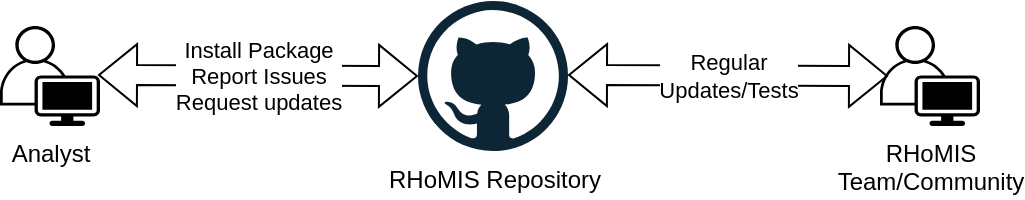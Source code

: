 <mxfile version="20.8.4" type="device"><diagram id="c8umstBSkmTVv9XXJZlf" name="Page-1"><mxGraphModel dx="1026" dy="575" grid="1" gridSize="10" guides="1" tooltips="1" connect="1" arrows="1" fold="1" page="1" pageScale="1" pageWidth="827" pageHeight="1169" math="0" shadow="0"><root><mxCell id="0"/><mxCell id="1" parent="0"/><mxCell id="X-ro47D6k55-y7gZVoog-1" value="Analyst" style="points=[[0.35,0,0],[0.98,0.51,0],[1,0.71,0],[0.67,1,0],[0,0.795,0],[0,0.65,0]];verticalLabelPosition=bottom;sketch=0;html=1;verticalAlign=top;aspect=fixed;align=center;pointerEvents=1;shape=mxgraph.cisco19.user;fillColor=#000000;strokeColor=none;gradientColor=none;" vertex="1" parent="1"><mxGeometry x="130" y="240" width="50" height="50" as="geometry"/></mxCell><mxCell id="X-ro47D6k55-y7gZVoog-2" value="RHoMIS Repository" style="dashed=0;outlineConnect=0;html=1;align=center;labelPosition=center;verticalLabelPosition=bottom;verticalAlign=top;shape=mxgraph.weblogos.github;fillColor=#000000;gradientColor=none;" vertex="1" parent="1"><mxGeometry x="339" y="227.5" width="75" height="75" as="geometry"/></mxCell><mxCell id="X-ro47D6k55-y7gZVoog-3" value="RHoMIS &lt;br&gt;Team/Community" style="points=[[0.35,0,0],[0.98,0.51,0],[1,0.71,0],[0.67,1,0],[0,0.795,0],[0,0.65,0]];verticalLabelPosition=bottom;sketch=0;html=1;verticalAlign=top;aspect=fixed;align=center;pointerEvents=1;shape=mxgraph.cisco19.user;fillColor=#000000;strokeColor=none;gradientColor=none;" vertex="1" parent="1"><mxGeometry x="570" y="240" width="50" height="50" as="geometry"/></mxCell><mxCell id="X-ro47D6k55-y7gZVoog-5" value="Regular &lt;br&gt;Updates/Tests" style="shape=flexArrow;endArrow=classic;startArrow=classic;html=1;rounded=0;" edge="1" parent="1"><mxGeometry width="100" height="100" relative="1" as="geometry"><mxPoint x="574" y="265" as="sourcePoint"/><mxPoint x="414" y="264.5" as="targetPoint"/></mxGeometry></mxCell><mxCell id="X-ro47D6k55-y7gZVoog-7" value="Install Package&lt;br&gt;Report Issues&lt;br&gt;Request updates" style="shape=flexArrow;endArrow=classic;startArrow=classic;html=1;rounded=0;" edge="1" parent="1"><mxGeometry width="100" height="100" relative="1" as="geometry"><mxPoint x="339" y="265" as="sourcePoint"/><mxPoint x="179" y="264.5" as="targetPoint"/><mxPoint as="offset"/></mxGeometry></mxCell></root></mxGraphModel></diagram></mxfile>